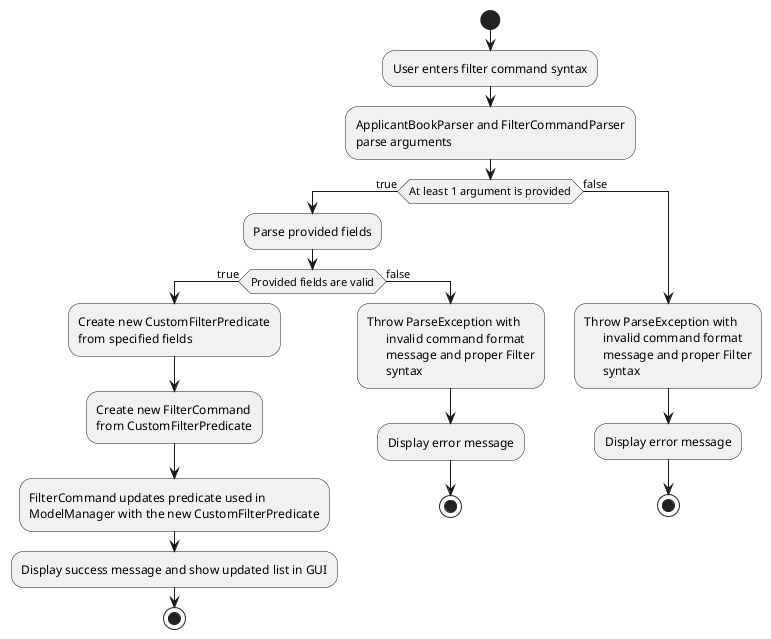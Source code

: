 @startuml
'https://plantuml.com/activity-diagram-beta

start
:User enters filter command syntax;
:ApplicantBookParser and FilterCommandParser
parse arguments;
if (At least 1 argument is provided) then (true)
  :Parse provided fields;
  if (Provided fields are valid) then (true)
      :Create new CustomFilterPredicate
      from specified fields;
      :Create new FilterCommand
      from CustomFilterPredicate;
      :FilterCommand updates predicate used in
      ModelManager with the new CustomFilterPredicate;
      :Display success message and show updated list in GUI;
      stop
  else (false)
  :Throw ParseException with
        invalid command format
        message and proper Filter
        syntax;
        :Display error message;
        stop
    endif

else (false)
label 1
label 2
label 3

:Throw ParseException with
      invalid command format
      message and proper Filter
      syntax;
      :Display error message;
      stop
endif

@enduml

